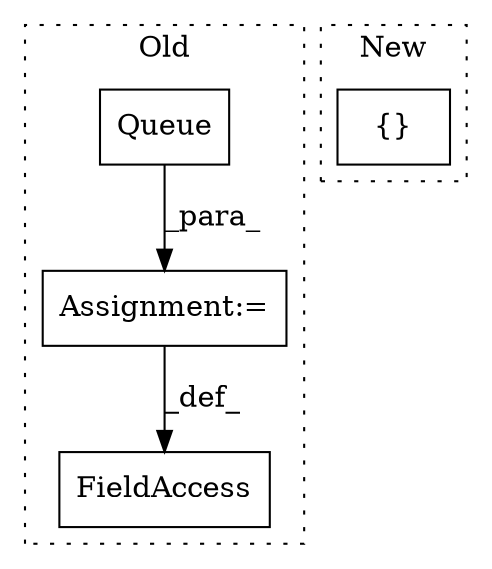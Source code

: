 digraph G {
subgraph cluster0 {
1 [label="Queue" a="32" s="2887" l="7" shape="box"];
3 [label="Assignment:=" a="7" s="2880" l="1" shape="box"];
4 [label="FieldAccess" a="22" s="2868" l="12" shape="box"];
label = "Old";
style="dotted";
}
subgraph cluster1 {
2 [label="{}" a="4" s="2823" l="2" shape="box"];
label = "New";
style="dotted";
}
1 -> 3 [label="_para_"];
3 -> 4 [label="_def_"];
}